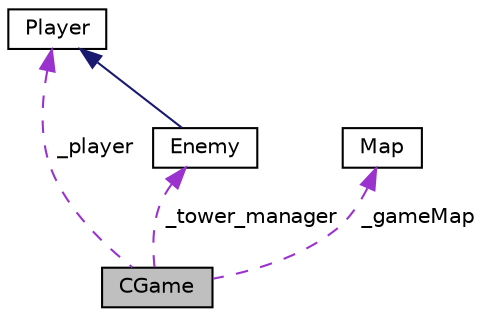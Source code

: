 digraph "CGame"
{
 // LATEX_PDF_SIZE
  edge [fontname="Helvetica",fontsize="10",labelfontname="Helvetica",labelfontsize="10"];
  node [fontname="Helvetica",fontsize="10",shape=record];
  Node1 [label="CGame",height=0.2,width=0.4,color="black", fillcolor="grey75", style="filled", fontcolor="black",tooltip=" "];
  Node2 -> Node1 [dir="back",color="darkorchid3",fontsize="10",style="dashed",label=" _tower_manager" ,fontname="Helvetica"];
  Node2 [label="Enemy",height=0.2,width=0.4,color="black", fillcolor="white", style="filled",URL="$classEnemy.html",tooltip=" "];
  Node3 -> Node2 [dir="back",color="midnightblue",fontsize="10",style="solid",fontname="Helvetica"];
  Node3 [label="Player",height=0.2,width=0.4,color="black", fillcolor="white", style="filled",URL="$classPlayer.html",tooltip=" "];
  Node4 -> Node1 [dir="back",color="darkorchid3",fontsize="10",style="dashed",label=" _gameMap" ,fontname="Helvetica"];
  Node4 [label="Map",height=0.2,width=0.4,color="black", fillcolor="white", style="filled",URL="$classMap.html",tooltip=" "];
  Node3 -> Node1 [dir="back",color="darkorchid3",fontsize="10",style="dashed",label=" _player" ,fontname="Helvetica"];
}
